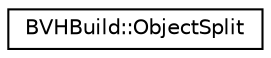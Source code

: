digraph G
{
  edge [fontname="Helvetica",fontsize="10",labelfontname="Helvetica",labelfontsize="10"];
  node [fontname="Helvetica",fontsize="10",shape=record];
  rankdir=LR;
  Node1 [label="BVHBuild::ObjectSplit",height=0.2,width=0.4,color="black", fillcolor="white", style="filled",URL="$dc/d02/structBVHBuild_1_1ObjectSplit.html"];
}
